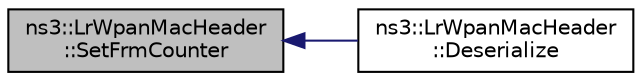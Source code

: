 digraph "ns3::LrWpanMacHeader::SetFrmCounter"
{
  edge [fontname="Helvetica",fontsize="10",labelfontname="Helvetica",labelfontsize="10"];
  node [fontname="Helvetica",fontsize="10",shape=record];
  rankdir="LR";
  Node1 [label="ns3::LrWpanMacHeader\l::SetFrmCounter",height=0.2,width=0.4,color="black", fillcolor="grey75", style="filled", fontcolor="black"];
  Node1 -> Node2 [dir="back",color="midnightblue",fontsize="10",style="solid"];
  Node2 [label="ns3::LrWpanMacHeader\l::Deserialize",height=0.2,width=0.4,color="black", fillcolor="white", style="filled",URL="$d8/db7/classns3_1_1LrWpanMacHeader.html#aab33c3f99445389aba5e08b45189c873"];
}
